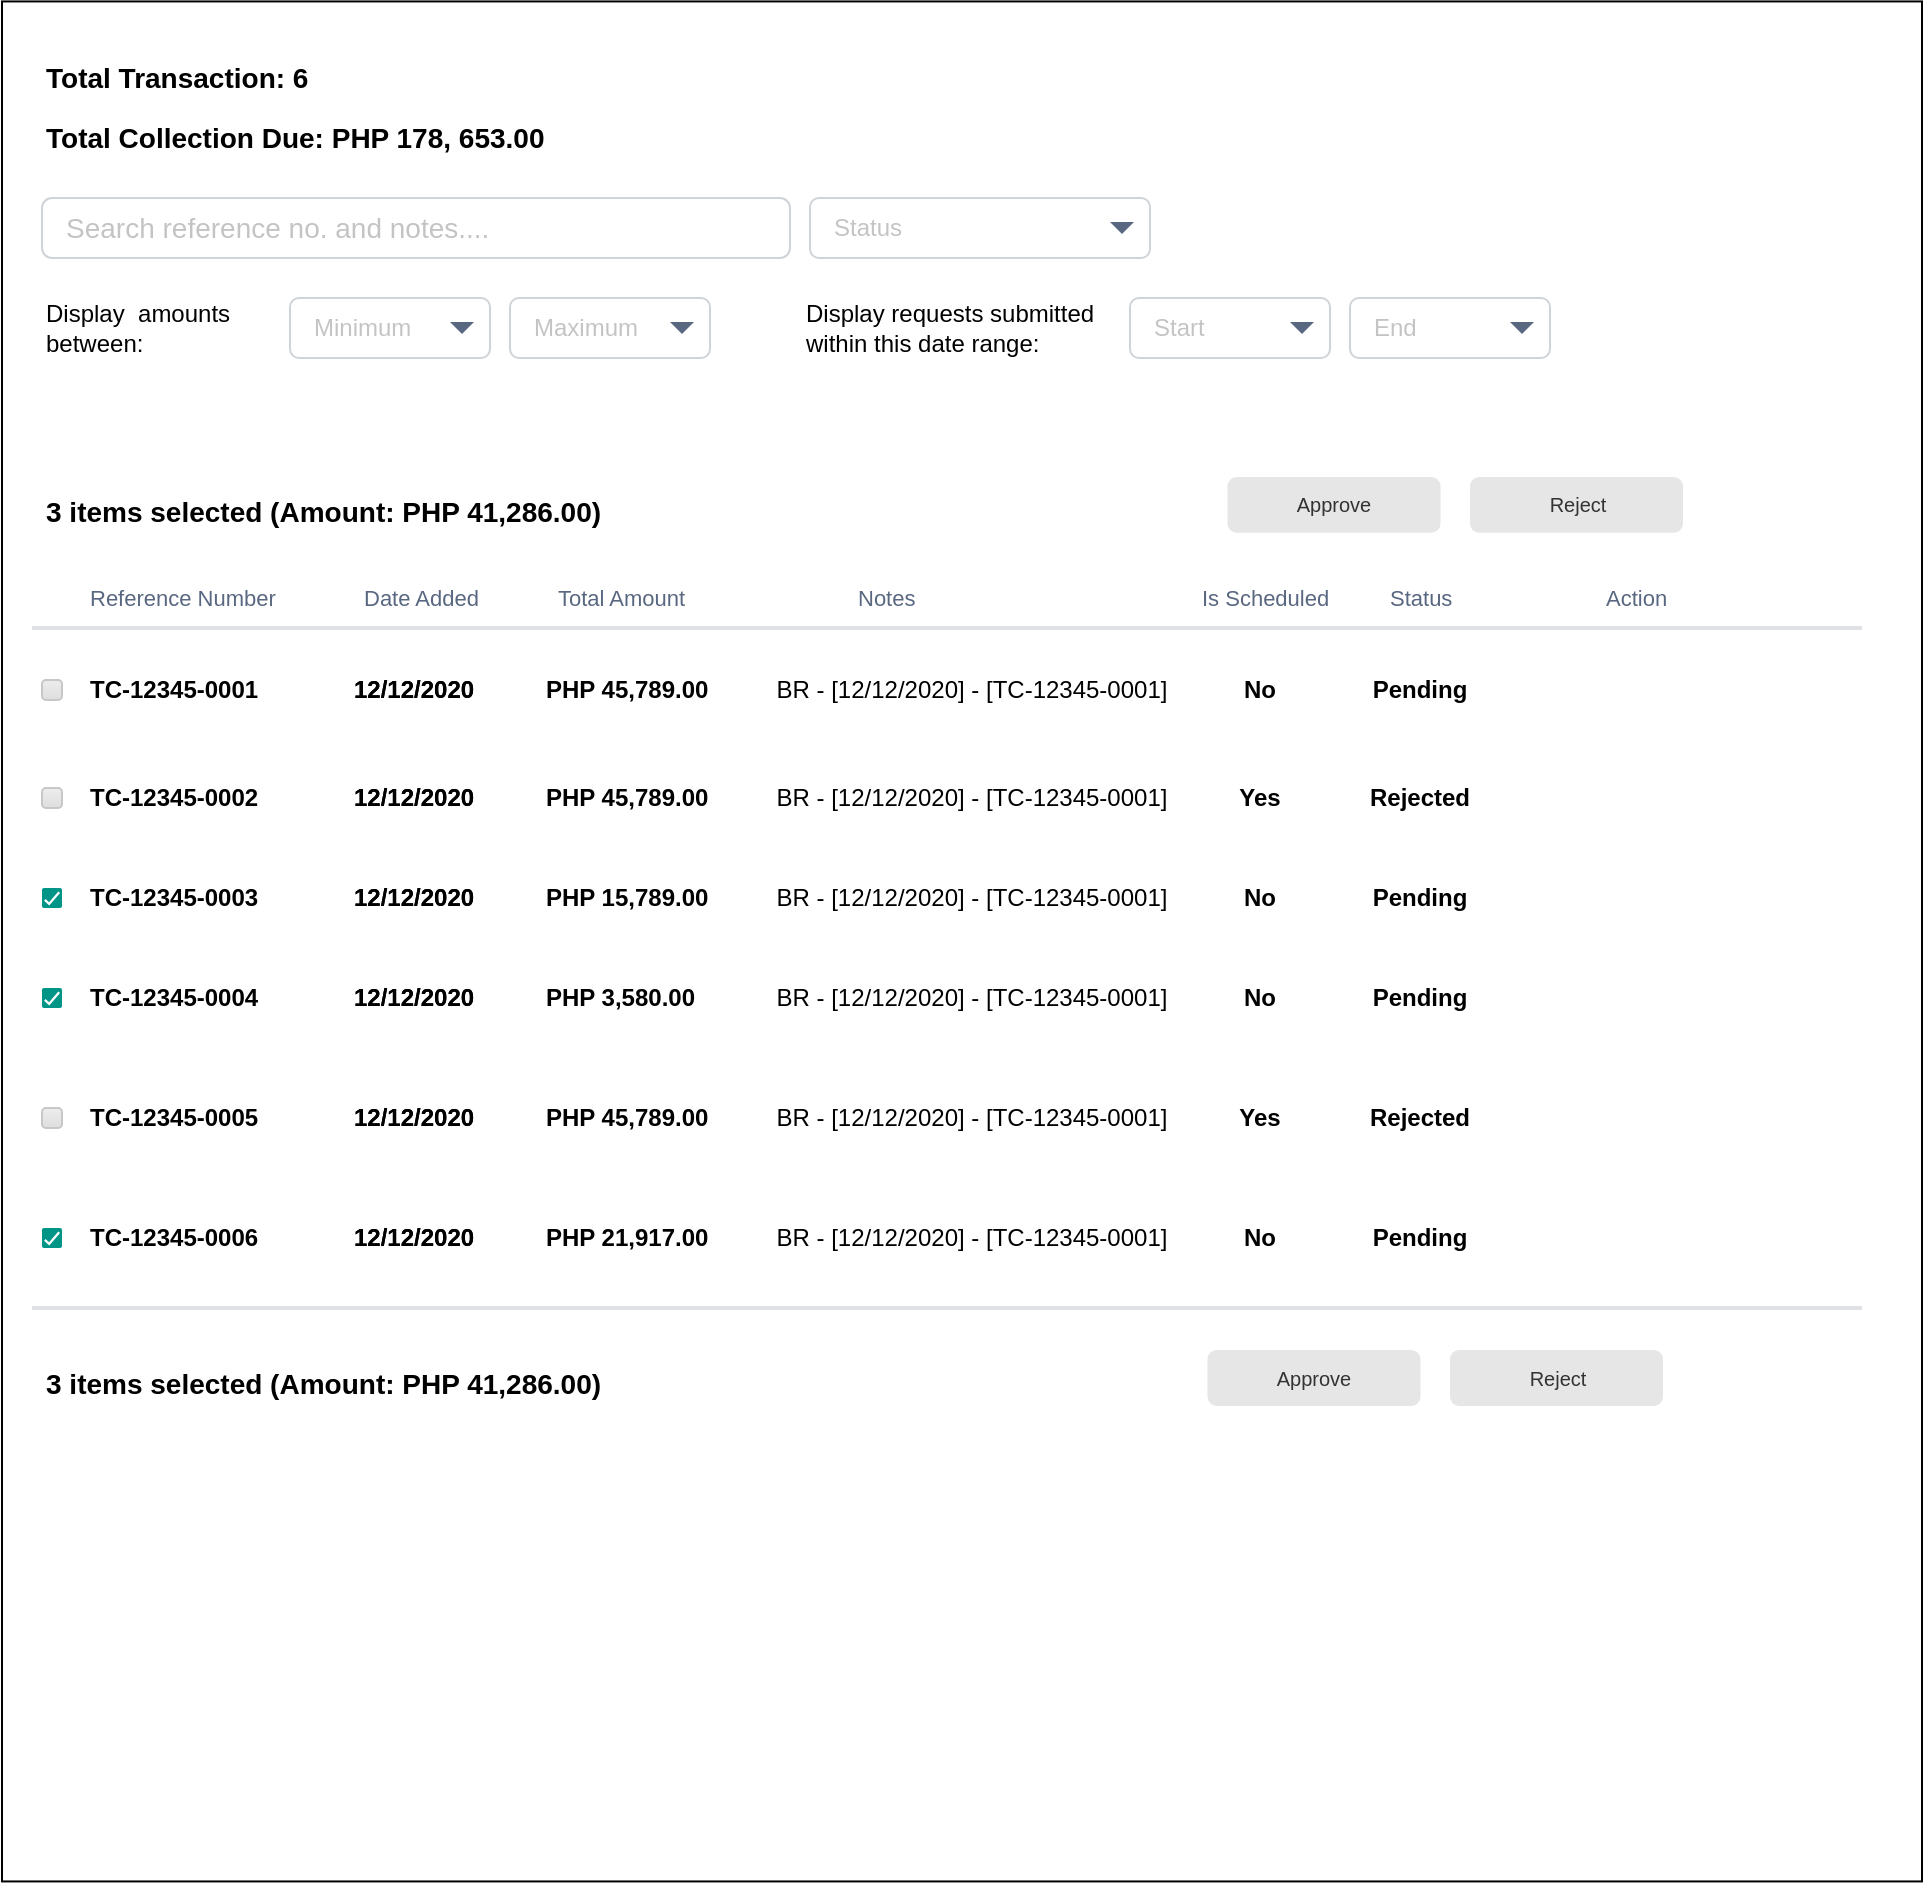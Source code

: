 <mxfile version="13.8.0" type="github" pages="2">
  <diagram id="Q-yisilWaRMRs0ZSbcxf" name="Bills Collection - Approver">
    <mxGraphModel dx="1152" dy="637" grid="1" gridSize="10" guides="1" tooltips="1" connect="1" arrows="1" fold="1" page="0" pageScale="1" pageWidth="850" pageHeight="1100" math="0" shadow="0">
      <root>
        <mxCell id="0" />
        <mxCell id="1" parent="0" />
        <mxCell id="fB9JVBKdTHwXwevY102O-4" value="" style="rounded=0;whiteSpace=wrap;html=1;" parent="1" vertex="1">
          <mxGeometry x="30" y="11.72" width="960" height="940" as="geometry" />
        </mxCell>
        <mxCell id="fB9JVBKdTHwXwevY102O-80" value="Total Transaction: 6" style="text;html=1;strokeColor=none;fillColor=none;align=left;verticalAlign=middle;whiteSpace=wrap;rounded=0;fontStyle=1;fontSize=14;" parent="1" vertex="1">
          <mxGeometry x="50" y="40" width="144" height="20" as="geometry" />
        </mxCell>
        <mxCell id="fB9JVBKdTHwXwevY102O-81" value="Total Collection Due: PHP 178, 653.00" style="text;html=1;strokeColor=none;fillColor=none;align=left;verticalAlign=middle;whiteSpace=wrap;rounded=0;fontStyle=1;fontSize=14;" parent="1" vertex="1">
          <mxGeometry x="50" y="70" width="294" height="20" as="geometry" />
        </mxCell>
        <mxCell id="fB9JVBKdTHwXwevY102O-134" value="Reference Number" style="html=1;fillColor=none;strokeColor=none;fontSize=11;align=left;fontColor=#596780;whiteSpace=wrap;rounded=0;" parent="1" vertex="1">
          <mxGeometry x="72" y="300" width="150" height="20" as="geometry" />
        </mxCell>
        <mxCell id="fB9JVBKdTHwXwevY102O-135" value="Total Amount" style="html=1;fillColor=none;strokeColor=none;fontSize=11;align=left;fontColor=#596780;whiteSpace=wrap;rounded=0;" parent="1" vertex="1">
          <mxGeometry x="306" y="300" width="100" height="20" as="geometry" />
        </mxCell>
        <mxCell id="fB9JVBKdTHwXwevY102O-136" value="" style="shape=line;strokeWidth=2;html=1;strokeColor=#DFE1E5;resizeWidth=1;rounded=0;fillColor=none;fontSize=14;align=left;" parent="1" vertex="1">
          <mxGeometry x="45" y="320" width="915" height="10" as="geometry" />
        </mxCell>
        <mxCell id="fB9JVBKdTHwXwevY102O-164" value="Date Added" style="html=1;fillColor=none;strokeColor=none;fontSize=11;align=left;fontColor=#596780;whiteSpace=wrap;rounded=0;" parent="1" vertex="1">
          <mxGeometry x="209" y="300" width="100" height="20" as="geometry" />
        </mxCell>
        <mxCell id="fB9JVBKdTHwXwevY102O-165" value="Notes" style="html=1;fillColor=none;strokeColor=none;fontSize=11;align=left;fontColor=#596780;whiteSpace=wrap;rounded=0;" parent="1" vertex="1">
          <mxGeometry x="456" y="300" width="100" height="20" as="geometry" />
        </mxCell>
        <mxCell id="fB9JVBKdTHwXwevY102O-166" value="Is Scheduled" style="html=1;fillColor=none;strokeColor=none;fontSize=11;align=left;fontColor=#596780;whiteSpace=wrap;rounded=0;" parent="1" vertex="1">
          <mxGeometry x="628" y="300" width="74" height="20" as="geometry" />
        </mxCell>
        <mxCell id="fB9JVBKdTHwXwevY102O-167" value="Status" style="html=1;fillColor=none;strokeColor=none;fontSize=11;align=left;fontColor=#596780;whiteSpace=wrap;rounded=0;" parent="1" vertex="1">
          <mxGeometry x="722" y="300" width="40" height="20" as="geometry" />
        </mxCell>
        <mxCell id="fB9JVBKdTHwXwevY102O-169" value="" style="shape=line;strokeWidth=2;html=1;strokeColor=#DFE1E5;resizeWidth=1;rounded=0;fillColor=none;fontSize=14;align=left;" parent="1" vertex="1">
          <mxGeometry x="45" y="660" width="915" height="10" as="geometry" />
        </mxCell>
        <mxCell id="fB9JVBKdTHwXwevY102O-178" value="Action" style="html=1;fillColor=none;strokeColor=none;fontSize=11;align=left;fontColor=#596780;whiteSpace=wrap;rounded=0;" parent="1" vertex="1">
          <mxGeometry x="830" y="300" width="50" height="20" as="geometry" />
        </mxCell>
        <mxCell id="fB9JVBKdTHwXwevY102O-238" value="Reject" style="rounded=1;html=1;shadow=0;dashed=0;whiteSpace=wrap;fontSize=10;fillColor=#E6E6E6;align=center;strokeColor=#E6E6E6;fontColor=#333333;" parent="1" vertex="1">
          <mxGeometry x="754.5" y="686.56" width="105.5" height="26.88" as="geometry" />
        </mxCell>
        <mxCell id="AwUBtOr6If3FMIu2zdxh-1" value="Approve" style="rounded=1;html=1;shadow=0;dashed=0;whiteSpace=wrap;fontSize=10;fillColor=#E6E6E6;align=center;strokeColor=#E6E6E6;fontColor=#333333;" vertex="1" parent="1">
          <mxGeometry x="633.25" y="686.56" width="105.5" height="26.88" as="geometry" />
        </mxCell>
        <mxCell id="AwUBtOr6If3FMIu2zdxh-2" value="Reject" style="rounded=1;html=1;shadow=0;dashed=0;whiteSpace=wrap;fontSize=10;fillColor=#E6E6E6;align=center;strokeColor=#E6E6E6;fontColor=#333333;" vertex="1" parent="1">
          <mxGeometry x="764.5" y="250" width="105.5" height="26.88" as="geometry" />
        </mxCell>
        <mxCell id="AwUBtOr6If3FMIu2zdxh-3" value="Approve" style="rounded=1;html=1;shadow=0;dashed=0;whiteSpace=wrap;fontSize=10;fillColor=#E6E6E6;align=center;strokeColor=#E6E6E6;fontColor=#333333;" vertex="1" parent="1">
          <mxGeometry x="643.25" y="250" width="105.5" height="26.88" as="geometry" />
        </mxCell>
        <mxCell id="AwUBtOr6If3FMIu2zdxh-5" value="3 items selected (Amount: PHP 41,286.00)" style="text;html=1;strokeColor=none;fillColor=none;align=left;verticalAlign=middle;whiteSpace=wrap;rounded=0;fontStyle=1;fontSize=14;" vertex="1" parent="1">
          <mxGeometry x="50" y="256.88" width="310" height="20" as="geometry" />
        </mxCell>
        <mxCell id="AwUBtOr6If3FMIu2zdxh-7" value="" style="dashed=0;labelPosition=right;align=left;shape=mxgraph.gmdl.checkbox;strokeColor=none;fillColor=#009587;strokeWidth=2;" vertex="1" parent="1">
          <mxGeometry x="50" y="455" width="10" height="10" as="geometry" />
        </mxCell>
        <mxCell id="AwUBtOr6If3FMIu2zdxh-8" value="" style="dashed=0;labelPosition=right;align=left;shape=mxgraph.gmdl.checkbox;strokeColor=none;fillColor=#009587;strokeWidth=2;" vertex="1" parent="1">
          <mxGeometry x="50" y="505" width="10" height="10" as="geometry" />
        </mxCell>
        <mxCell id="AwUBtOr6If3FMIu2zdxh-9" value="" style="dashed=0;labelPosition=right;align=left;shape=mxgraph.gmdl.checkbox;strokeColor=none;fillColor=#009587;strokeWidth=2;" vertex="1" parent="1">
          <mxGeometry x="50" y="625" width="10" height="10" as="geometry" />
        </mxCell>
        <mxCell id="AwUBtOr6If3FMIu2zdxh-11" value="3 items selected (Amount: PHP 41,286.00)" style="text;html=1;strokeColor=none;fillColor=none;align=left;verticalAlign=middle;whiteSpace=wrap;rounded=0;fontStyle=1;fontSize=14;" vertex="1" parent="1">
          <mxGeometry x="50" y="693.44" width="310" height="20" as="geometry" />
        </mxCell>
        <mxCell id="fB9JVBKdTHwXwevY102O-10" value="Status" style="rounded=1;html=1;align=left;fontSize=12;spacingLeft=10;strokeColor=#CED4DA;fillColor=none;fontColor=#C4C4C4;" parent="1" vertex="1">
          <mxGeometry x="434" y="110" width="170" height="30" as="geometry" />
        </mxCell>
        <mxCell id="fB9JVBKdTHwXwevY102O-11" value="" style="shape=triangle;direction=south;fillColor=#596780;strokeColor=none;html=1" parent="fB9JVBKdTHwXwevY102O-10" vertex="1">
          <mxGeometry x="1" y="0.5" width="12" height="6" relative="1" as="geometry">
            <mxPoint x="-20" y="-3" as="offset" />
          </mxGeometry>
        </mxCell>
        <mxCell id="fB9JVBKdTHwXwevY102O-13" value="Search reference no. and notes...." style="html=1;shadow=0;dashed=0;shape=mxgraph.bootstrap.rrect;rSize=5;strokeColor=#CED4DA;strokeWidth=1;whiteSpace=wrap;align=left;verticalAlign=middle;spacingLeft=10;fontSize=14;fillColor=none;fontColor=#C4C4C4;" parent="1" vertex="1">
          <mxGeometry x="50" y="110" width="374" height="30" as="geometry" />
        </mxCell>
        <mxCell id="fB9JVBKdTHwXwevY102O-16" value="Minimum" style="rounded=1;html=1;align=left;fontSize=12;spacingLeft=10;strokeColor=#CED4DA;fillColor=none;fontColor=#C4C4C4;" parent="1" vertex="1">
          <mxGeometry x="174" y="160" width="100" height="30" as="geometry" />
        </mxCell>
        <mxCell id="fB9JVBKdTHwXwevY102O-17" value="" style="shape=triangle;direction=south;fillColor=#596780;strokeColor=none;html=1" parent="fB9JVBKdTHwXwevY102O-16" vertex="1">
          <mxGeometry x="1" y="0.5" width="12" height="6" relative="1" as="geometry">
            <mxPoint x="-20" y="-3" as="offset" />
          </mxGeometry>
        </mxCell>
        <mxCell id="fB9JVBKdTHwXwevY102O-19" value="Maximum" style="rounded=1;html=1;align=left;fontSize=12;spacingLeft=10;strokeColor=#CED4DA;fillColor=none;fontColor=#C4C4C4;" parent="1" vertex="1">
          <mxGeometry x="284" y="160" width="100" height="30" as="geometry" />
        </mxCell>
        <mxCell id="fB9JVBKdTHwXwevY102O-20" value="" style="shape=triangle;direction=south;fillColor=#596780;strokeColor=none;html=1" parent="fB9JVBKdTHwXwevY102O-19" vertex="1">
          <mxGeometry x="1" y="0.5" width="12" height="6" relative="1" as="geometry">
            <mxPoint x="-20" y="-3" as="offset" />
          </mxGeometry>
        </mxCell>
        <mxCell id="fB9JVBKdTHwXwevY102O-21" value="Display&amp;nbsp; amounts between:" style="text;html=1;strokeColor=none;fillColor=none;align=left;verticalAlign=middle;whiteSpace=wrap;rounded=0;" parent="1" vertex="1">
          <mxGeometry x="50" y="165" width="124" height="20" as="geometry" />
        </mxCell>
        <mxCell id="fB9JVBKdTHwXwevY102O-22" value="Start" style="rounded=1;html=1;align=left;fontSize=12;spacingLeft=10;strokeColor=#CED4DA;fillColor=none;fontColor=#C4C4C4;" parent="1" vertex="1">
          <mxGeometry x="594" y="160" width="100" height="30" as="geometry" />
        </mxCell>
        <mxCell id="fB9JVBKdTHwXwevY102O-23" value="" style="shape=triangle;direction=south;fillColor=#596780;strokeColor=none;html=1" parent="fB9JVBKdTHwXwevY102O-22" vertex="1">
          <mxGeometry x="1" y="0.5" width="12" height="6" relative="1" as="geometry">
            <mxPoint x="-20" y="-3" as="offset" />
          </mxGeometry>
        </mxCell>
        <mxCell id="fB9JVBKdTHwXwevY102O-24" value="End" style="rounded=1;html=1;align=left;fontSize=12;spacingLeft=10;strokeColor=#CED4DA;fillColor=none;fontColor=#C4C4C4;" parent="1" vertex="1">
          <mxGeometry x="704" y="160" width="100" height="30" as="geometry" />
        </mxCell>
        <mxCell id="fB9JVBKdTHwXwevY102O-25" value="" style="shape=triangle;direction=south;fillColor=#596780;strokeColor=none;html=1" parent="fB9JVBKdTHwXwevY102O-24" vertex="1">
          <mxGeometry x="1" y="0.5" width="12" height="6" relative="1" as="geometry">
            <mxPoint x="-20" y="-3" as="offset" />
          </mxGeometry>
        </mxCell>
        <mxCell id="fB9JVBKdTHwXwevY102O-26" value="Display requests submitted within this date range:" style="text;html=1;strokeColor=none;fillColor=none;align=left;verticalAlign=middle;whiteSpace=wrap;rounded=0;" parent="1" vertex="1">
          <mxGeometry x="430" y="165" width="164" height="20" as="geometry" />
        </mxCell>
        <mxCell id="fB9JVBKdTHwXwevY102O-138" value="TC-12345-0001" style="html=1;fillColor=none;strokeColor=none;fontSize=12;align=left;fontColor=#000000;whiteSpace=wrap;fontStyle=1;rounded=0;" parent="1" vertex="1">
          <mxGeometry x="72" y="346" width="110" height="20" as="geometry" />
        </mxCell>
        <mxCell id="fB9JVBKdTHwXwevY102O-176" value="12/12/2020" style="html=1;fillColor=none;strokeColor=none;fontSize=12;align=left;fontColor=#000000;whiteSpace=wrap;fontStyle=1;rounded=0;" parent="1" vertex="1">
          <mxGeometry x="204" y="346" width="110" height="20" as="geometry" />
        </mxCell>
        <mxCell id="fB9JVBKdTHwXwevY102O-177" value="PHP 45,789.00" style="html=1;fillColor=none;strokeColor=none;fontSize=12;align=left;fontColor=#000000;whiteSpace=wrap;fontStyle=1;rounded=0;" parent="1" vertex="1">
          <mxGeometry x="300" y="346" width="91" height="20" as="geometry" />
        </mxCell>
        <mxCell id="fB9JVBKdTHwXwevY102O-180" value="" style="html=1;shadow=0;dashed=0;shape=mxgraph.bootstrap.checkbox2;labelPosition=right;verticalLabelPosition=middle;align=left;verticalAlign=middle;gradientColor=#DEDEDE;fillColor=#EDEDED;checked=0;spacing=5;checkedFill=#0085FC;checkedStroke=#ffffff;rounded=0;strokeColor=#C7C7C7;strokeWidth=1;fontSize=14;" parent="1" vertex="1">
          <mxGeometry x="50" y="351" width="10" height="10" as="geometry" />
        </mxCell>
        <mxCell id="fB9JVBKdTHwXwevY102O-181" value="BR - [12/12/2020] - [TC-12345-0001]" style="html=1;fillColor=none;strokeColor=none;fontSize=12;align=center;fontColor=#000000;whiteSpace=wrap;fontStyle=0;rounded=0;" parent="1" vertex="1">
          <mxGeometry x="410" y="346" width="210" height="20" as="geometry" />
        </mxCell>
        <mxCell id="fB9JVBKdTHwXwevY102O-182" value="12/12/2020" style="html=1;fillColor=none;strokeColor=none;fontSize=12;align=left;fontColor=#000000;whiteSpace=wrap;fontStyle=1;rounded=0;" parent="1" vertex="1">
          <mxGeometry x="204" y="346" width="66" height="20" as="geometry" />
        </mxCell>
        <mxCell id="fB9JVBKdTHwXwevY102O-183" value="No" style="html=1;fillColor=none;strokeColor=none;fontSize=12;align=center;fontColor=#000000;whiteSpace=wrap;fontStyle=1;rounded=0;" parent="1" vertex="1">
          <mxGeometry x="642" y="346" width="34" height="20" as="geometry" />
        </mxCell>
        <mxCell id="fB9JVBKdTHwXwevY102O-184" value="Pending" style="html=1;fillColor=none;strokeColor=none;fontSize=12;align=center;fontColor=#000000;whiteSpace=wrap;fontStyle=1;rounded=0;" parent="1" vertex="1">
          <mxGeometry x="712" y="346" width="54" height="20" as="geometry" />
        </mxCell>
        <mxCell id="fB9JVBKdTHwXwevY102O-188" value="TC-12345-0002" style="html=1;fillColor=none;strokeColor=none;fontSize=12;align=left;fontColor=#000000;whiteSpace=wrap;fontStyle=1;rounded=0;" parent="1" vertex="1">
          <mxGeometry x="72" y="400" width="110" height="20" as="geometry" />
        </mxCell>
        <mxCell id="fB9JVBKdTHwXwevY102O-189" value="12/12/2020" style="html=1;fillColor=none;strokeColor=none;fontSize=12;align=left;fontColor=#000000;whiteSpace=wrap;fontStyle=1;rounded=0;" parent="1" vertex="1">
          <mxGeometry x="204" y="400" width="110" height="20" as="geometry" />
        </mxCell>
        <mxCell id="fB9JVBKdTHwXwevY102O-190" value="PHP 45,789.00" style="html=1;fillColor=none;strokeColor=none;fontSize=12;align=left;fontColor=#000000;whiteSpace=wrap;fontStyle=1;rounded=0;" parent="1" vertex="1">
          <mxGeometry x="300" y="400" width="91" height="20" as="geometry" />
        </mxCell>
        <mxCell id="fB9JVBKdTHwXwevY102O-191" value="" style="html=1;shadow=0;dashed=0;shape=mxgraph.bootstrap.checkbox2;labelPosition=right;verticalLabelPosition=middle;align=left;verticalAlign=middle;gradientColor=#DEDEDE;fillColor=#EDEDED;checked=0;spacing=5;checkedFill=#0085FC;checkedStroke=#ffffff;rounded=0;strokeColor=#C7C7C7;strokeWidth=1;fontSize=14;" parent="1" vertex="1">
          <mxGeometry x="50" y="405" width="10" height="10" as="geometry" />
        </mxCell>
        <mxCell id="fB9JVBKdTHwXwevY102O-193" value="12/12/2020" style="html=1;fillColor=none;strokeColor=none;fontSize=12;align=left;fontColor=#000000;whiteSpace=wrap;fontStyle=1;rounded=0;" parent="1" vertex="1">
          <mxGeometry x="204" y="400" width="66" height="20" as="geometry" />
        </mxCell>
        <mxCell id="fB9JVBKdTHwXwevY102O-194" value="Yes" style="html=1;fillColor=none;strokeColor=none;fontSize=12;align=center;fontColor=#000000;whiteSpace=wrap;fontStyle=1;rounded=0;" parent="1" vertex="1">
          <mxGeometry x="642" y="400" width="34" height="20" as="geometry" />
        </mxCell>
        <mxCell id="fB9JVBKdTHwXwevY102O-195" value="Rejected" style="html=1;fillColor=none;strokeColor=none;fontSize=12;align=center;fontColor=#000000;whiteSpace=wrap;fontStyle=1;rounded=0;" parent="1" vertex="1">
          <mxGeometry x="712" y="400" width="54" height="20" as="geometry" />
        </mxCell>
        <mxCell id="fB9JVBKdTHwXwevY102O-199" value="TC-12345-0003" style="html=1;fillColor=none;strokeColor=none;fontSize=12;align=left;fontColor=#000000;whiteSpace=wrap;fontStyle=1;rounded=0;" parent="1" vertex="1">
          <mxGeometry x="72" y="450" width="110" height="20" as="geometry" />
        </mxCell>
        <mxCell id="fB9JVBKdTHwXwevY102O-200" value="12/12/2020" style="html=1;fillColor=none;strokeColor=none;fontSize=12;align=left;fontColor=#000000;whiteSpace=wrap;fontStyle=1;rounded=0;" parent="1" vertex="1">
          <mxGeometry x="204" y="450" width="110" height="20" as="geometry" />
        </mxCell>
        <mxCell id="fB9JVBKdTHwXwevY102O-201" value="PHP 15,789.00" style="html=1;fillColor=none;strokeColor=none;fontSize=12;align=left;fontColor=#000000;whiteSpace=wrap;fontStyle=1;rounded=0;" parent="1" vertex="1">
          <mxGeometry x="300" y="450" width="91" height="20" as="geometry" />
        </mxCell>
        <mxCell id="fB9JVBKdTHwXwevY102O-204" value="12/12/2020" style="html=1;fillColor=none;strokeColor=none;fontSize=12;align=left;fontColor=#000000;whiteSpace=wrap;fontStyle=1;rounded=0;" parent="1" vertex="1">
          <mxGeometry x="204" y="450" width="66" height="20" as="geometry" />
        </mxCell>
        <mxCell id="fB9JVBKdTHwXwevY102O-205" value="No" style="html=1;fillColor=none;strokeColor=none;fontSize=12;align=center;fontColor=#000000;whiteSpace=wrap;fontStyle=1;rounded=0;" parent="1" vertex="1">
          <mxGeometry x="642" y="450" width="34" height="20" as="geometry" />
        </mxCell>
        <mxCell id="fB9JVBKdTHwXwevY102O-206" value="Pending" style="html=1;fillColor=none;strokeColor=none;fontSize=12;align=center;fontColor=#000000;whiteSpace=wrap;fontStyle=1;rounded=0;" parent="1" vertex="1">
          <mxGeometry x="712" y="450" width="54" height="20" as="geometry" />
        </mxCell>
        <mxCell id="fB9JVBKdTHwXwevY102O-209" value="TC-12345-0004" style="html=1;fillColor=none;strokeColor=none;fontSize=12;align=left;fontColor=#000000;whiteSpace=wrap;fontStyle=1;rounded=0;" parent="1" vertex="1">
          <mxGeometry x="72" y="500" width="110" height="20" as="geometry" />
        </mxCell>
        <mxCell id="fB9JVBKdTHwXwevY102O-210" value="12/12/2020" style="html=1;fillColor=none;strokeColor=none;fontSize=12;align=left;fontColor=#000000;whiteSpace=wrap;fontStyle=1;rounded=0;" parent="1" vertex="1">
          <mxGeometry x="204" y="500" width="110" height="20" as="geometry" />
        </mxCell>
        <mxCell id="fB9JVBKdTHwXwevY102O-211" value="PHP 3,580.00" style="html=1;fillColor=none;strokeColor=none;fontSize=12;align=left;fontColor=#000000;whiteSpace=wrap;fontStyle=1;rounded=0;" parent="1" vertex="1">
          <mxGeometry x="300" y="500" width="91" height="20" as="geometry" />
        </mxCell>
        <mxCell id="fB9JVBKdTHwXwevY102O-214" value="12/12/2020" style="html=1;fillColor=none;strokeColor=none;fontSize=12;align=left;fontColor=#000000;whiteSpace=wrap;fontStyle=1;rounded=0;" parent="1" vertex="1">
          <mxGeometry x="204" y="500" width="66" height="20" as="geometry" />
        </mxCell>
        <mxCell id="fB9JVBKdTHwXwevY102O-215" value="No" style="html=1;fillColor=none;strokeColor=none;fontSize=12;align=center;fontColor=#000000;whiteSpace=wrap;fontStyle=1;rounded=0;" parent="1" vertex="1">
          <mxGeometry x="642" y="500" width="34" height="20" as="geometry" />
        </mxCell>
        <mxCell id="fB9JVBKdTHwXwevY102O-216" value="Pending" style="html=1;fillColor=none;strokeColor=none;fontSize=12;align=center;fontColor=#000000;whiteSpace=wrap;fontStyle=1;rounded=0;" parent="1" vertex="1">
          <mxGeometry x="712" y="500" width="54" height="20" as="geometry" />
        </mxCell>
        <mxCell id="fB9JVBKdTHwXwevY102O-219" value="TC-12345-0005" style="html=1;fillColor=none;strokeColor=none;fontSize=12;align=left;fontColor=#000000;whiteSpace=wrap;fontStyle=1;rounded=0;" parent="1" vertex="1">
          <mxGeometry x="72" y="560" width="110" height="20" as="geometry" />
        </mxCell>
        <mxCell id="fB9JVBKdTHwXwevY102O-220" value="12/12/2020" style="html=1;fillColor=none;strokeColor=none;fontSize=12;align=left;fontColor=#000000;whiteSpace=wrap;fontStyle=1;rounded=0;" parent="1" vertex="1">
          <mxGeometry x="204" y="560" width="110" height="20" as="geometry" />
        </mxCell>
        <mxCell id="fB9JVBKdTHwXwevY102O-221" value="PHP 45,789.00" style="html=1;fillColor=none;strokeColor=none;fontSize=12;align=left;fontColor=#000000;whiteSpace=wrap;fontStyle=1;rounded=0;" parent="1" vertex="1">
          <mxGeometry x="300" y="560" width="91" height="20" as="geometry" />
        </mxCell>
        <mxCell id="fB9JVBKdTHwXwevY102O-222" value="" style="html=1;shadow=0;dashed=0;shape=mxgraph.bootstrap.checkbox2;labelPosition=right;verticalLabelPosition=middle;align=left;verticalAlign=middle;gradientColor=#DEDEDE;fillColor=#EDEDED;checked=0;spacing=5;checkedFill=#0085FC;checkedStroke=#ffffff;rounded=0;strokeColor=#C7C7C7;strokeWidth=1;fontSize=14;" parent="1" vertex="1">
          <mxGeometry x="50" y="565" width="10" height="10" as="geometry" />
        </mxCell>
        <mxCell id="fB9JVBKdTHwXwevY102O-224" value="12/12/2020" style="html=1;fillColor=none;strokeColor=none;fontSize=12;align=left;fontColor=#000000;whiteSpace=wrap;fontStyle=1;rounded=0;" parent="1" vertex="1">
          <mxGeometry x="204" y="560" width="66" height="20" as="geometry" />
        </mxCell>
        <mxCell id="fB9JVBKdTHwXwevY102O-225" value="Yes" style="html=1;fillColor=none;strokeColor=none;fontSize=12;align=center;fontColor=#000000;whiteSpace=wrap;fontStyle=1;rounded=0;" parent="1" vertex="1">
          <mxGeometry x="642" y="560" width="34" height="20" as="geometry" />
        </mxCell>
        <mxCell id="fB9JVBKdTHwXwevY102O-226" value="Rejected" style="html=1;fillColor=none;strokeColor=none;fontSize=12;align=center;fontColor=#000000;whiteSpace=wrap;fontStyle=1;rounded=0;" parent="1" vertex="1">
          <mxGeometry x="712" y="560" width="54" height="20" as="geometry" />
        </mxCell>
        <mxCell id="fB9JVBKdTHwXwevY102O-229" value="TC-12345-0006" style="html=1;fillColor=none;strokeColor=none;fontSize=12;align=left;fontColor=#000000;whiteSpace=wrap;fontStyle=1;rounded=0;" parent="1" vertex="1">
          <mxGeometry x="72" y="620" width="110" height="20" as="geometry" />
        </mxCell>
        <mxCell id="fB9JVBKdTHwXwevY102O-230" value="12/12/2020" style="html=1;fillColor=none;strokeColor=none;fontSize=12;align=left;fontColor=#000000;whiteSpace=wrap;fontStyle=1;rounded=0;" parent="1" vertex="1">
          <mxGeometry x="204" y="620" width="110" height="20" as="geometry" />
        </mxCell>
        <mxCell id="fB9JVBKdTHwXwevY102O-231" value="PHP 21,917.00" style="html=1;fillColor=none;strokeColor=none;fontSize=12;align=left;fontColor=#000000;whiteSpace=wrap;fontStyle=1;rounded=0;" parent="1" vertex="1">
          <mxGeometry x="300" y="620" width="91" height="20" as="geometry" />
        </mxCell>
        <mxCell id="fB9JVBKdTHwXwevY102O-234" value="12/12/2020" style="html=1;fillColor=none;strokeColor=none;fontSize=12;align=left;fontColor=#000000;whiteSpace=wrap;fontStyle=1;rounded=0;" parent="1" vertex="1">
          <mxGeometry x="204" y="620" width="66" height="20" as="geometry" />
        </mxCell>
        <mxCell id="fB9JVBKdTHwXwevY102O-235" value="No" style="html=1;fillColor=none;strokeColor=none;fontSize=12;align=center;fontColor=#000000;whiteSpace=wrap;fontStyle=1;rounded=0;" parent="1" vertex="1">
          <mxGeometry x="642" y="620" width="34" height="20" as="geometry" />
        </mxCell>
        <mxCell id="fB9JVBKdTHwXwevY102O-236" value="Pending" style="html=1;fillColor=none;strokeColor=none;fontSize=12;align=center;fontColor=#000000;whiteSpace=wrap;fontStyle=1;rounded=0;" parent="1" vertex="1">
          <mxGeometry x="712" y="620" width="54" height="20" as="geometry" />
        </mxCell>
        <mxCell id="GiFUiDwEfZg7q5TuVLTI-3" value="BR - [12/12/2020] - [TC-12345-0001]" style="html=1;fillColor=none;strokeColor=none;fontSize=12;align=center;fontColor=#000000;whiteSpace=wrap;fontStyle=0;rounded=0;" vertex="1" parent="1">
          <mxGeometry x="410" y="400" width="210" height="20" as="geometry" />
        </mxCell>
        <mxCell id="GiFUiDwEfZg7q5TuVLTI-4" value="BR - [12/12/2020] - [TC-12345-0001]" style="html=1;fillColor=none;strokeColor=none;fontSize=12;align=center;fontColor=#000000;whiteSpace=wrap;fontStyle=0;rounded=0;" vertex="1" parent="1">
          <mxGeometry x="410" y="450" width="210" height="20" as="geometry" />
        </mxCell>
        <mxCell id="GiFUiDwEfZg7q5TuVLTI-5" value="BR - [12/12/2020] - [TC-12345-0001]" style="html=1;fillColor=none;strokeColor=none;fontSize=12;align=center;fontColor=#000000;whiteSpace=wrap;fontStyle=0;rounded=0;" vertex="1" parent="1">
          <mxGeometry x="410" y="500" width="210" height="20" as="geometry" />
        </mxCell>
        <mxCell id="GiFUiDwEfZg7q5TuVLTI-6" value="BR - [12/12/2020] - [TC-12345-0001]" style="html=1;fillColor=none;strokeColor=none;fontSize=12;align=center;fontColor=#000000;whiteSpace=wrap;fontStyle=0;rounded=0;" vertex="1" parent="1">
          <mxGeometry x="410" y="560" width="210" height="20" as="geometry" />
        </mxCell>
        <mxCell id="GiFUiDwEfZg7q5TuVLTI-7" value="BR - [12/12/2020] - [TC-12345-0001]" style="html=1;fillColor=none;strokeColor=none;fontSize=12;align=center;fontColor=#000000;whiteSpace=wrap;fontStyle=0;rounded=0;" vertex="1" parent="1">
          <mxGeometry x="410" y="620" width="210" height="20" as="geometry" />
        </mxCell>
        <mxCell id="GiFUiDwEfZg7q5TuVLTI-9" value="" style="shape=image;html=1;verticalAlign=top;verticalLabelPosition=bottom;labelBackgroundColor=#ffffff;imageAspect=0;aspect=fixed;image=https://cdn3.iconfinder.com/data/icons/basic-web-elements/48/download-128.png;rounded=0;strokeColor=#000000;strokeWidth=1;fillColor=#688F52;fontSize=14;fontColor=#C4C4C4;align=center;" vertex="1" parent="1">
          <mxGeometry x="840.5" y="337" width="29" height="29" as="geometry" />
        </mxCell>
        <mxCell id="GiFUiDwEfZg7q5TuVLTI-11" value="" style="shape=image;html=1;verticalAlign=top;verticalLabelPosition=bottom;labelBackgroundColor=#ffffff;imageAspect=0;aspect=fixed;image=https://cdn3.iconfinder.com/data/icons/basic-web-elements/48/download-128.png;rounded=0;strokeColor=#000000;strokeWidth=1;fillColor=#688F52;fontSize=14;fontColor=#C4C4C4;align=center;" vertex="1" parent="1">
          <mxGeometry x="840.5" y="391" width="29" height="29" as="geometry" />
        </mxCell>
        <mxCell id="GiFUiDwEfZg7q5TuVLTI-12" value="" style="shape=image;html=1;verticalAlign=top;verticalLabelPosition=bottom;labelBackgroundColor=#ffffff;imageAspect=0;aspect=fixed;image=https://cdn3.iconfinder.com/data/icons/basic-web-elements/48/download-128.png;rounded=0;strokeColor=#000000;strokeWidth=1;fillColor=#688F52;fontSize=14;fontColor=#C4C4C4;align=center;" vertex="1" parent="1">
          <mxGeometry x="840.5" y="441" width="29" height="29" as="geometry" />
        </mxCell>
        <mxCell id="GiFUiDwEfZg7q5TuVLTI-13" value="" style="shape=image;html=1;verticalAlign=top;verticalLabelPosition=bottom;labelBackgroundColor=#ffffff;imageAspect=0;aspect=fixed;image=https://cdn3.iconfinder.com/data/icons/basic-web-elements/48/download-128.png;rounded=0;strokeColor=#000000;strokeWidth=1;fillColor=#688F52;fontSize=14;fontColor=#C4C4C4;align=center;" vertex="1" parent="1">
          <mxGeometry x="841" y="491" width="29" height="29" as="geometry" />
        </mxCell>
        <mxCell id="GiFUiDwEfZg7q5TuVLTI-14" value="" style="shape=image;html=1;verticalAlign=top;verticalLabelPosition=bottom;labelBackgroundColor=#ffffff;imageAspect=0;aspect=fixed;image=https://cdn3.iconfinder.com/data/icons/basic-web-elements/48/download-128.png;rounded=0;strokeColor=#000000;strokeWidth=1;fillColor=#688F52;fontSize=14;fontColor=#C4C4C4;align=center;" vertex="1" parent="1">
          <mxGeometry x="840.5" y="551" width="29" height="29" as="geometry" />
        </mxCell>
        <mxCell id="GiFUiDwEfZg7q5TuVLTI-15" value="" style="shape=image;html=1;verticalAlign=top;verticalLabelPosition=bottom;labelBackgroundColor=#ffffff;imageAspect=0;aspect=fixed;image=https://cdn3.iconfinder.com/data/icons/basic-web-elements/48/download-128.png;rounded=0;strokeColor=#000000;strokeWidth=1;fillColor=#688F52;fontSize=14;fontColor=#C4C4C4;align=center;" vertex="1" parent="1">
          <mxGeometry x="840.5" y="611" width="29" height="29" as="geometry" />
        </mxCell>
      </root>
    </mxGraphModel>
  </diagram>
  <diagram id="fKQovA9FEBCto5yDDUpR" name="Contact Management">
    <mxGraphModel dx="1782" dy="1164" grid="1" gridSize="10" guides="1" tooltips="1" connect="1" arrows="1" fold="1" page="0" pageScale="1" pageWidth="850" pageHeight="1100" math="0" shadow="0">
      <root>
        <mxCell id="eOtVbwVf-g6T9IExGPTB-0" />
        <mxCell id="eOtVbwVf-g6T9IExGPTB-1" parent="eOtVbwVf-g6T9IExGPTB-0" />
        <mxCell id="7scjvrl678XsziXBGYkP-115" value="" style="rounded=0;whiteSpace=wrap;html=1;strokeColor=#000000;strokeWidth=1;fillColor=#ffffff;fontSize=14;fontColor=#4FBEFF;align=center;" vertex="1" parent="eOtVbwVf-g6T9IExGPTB-1">
          <mxGeometry x="90" y="-20" width="923.5" height="640" as="geometry" />
        </mxCell>
        <mxCell id="7scjvrl678XsziXBGYkP-77" value="User ID" style="html=1;fillColor=none;strokeColor=none;fontSize=11;align=left;fontColor=#596780;whiteSpace=wrap;rounded=0;" vertex="1" parent="eOtVbwVf-g6T9IExGPTB-1">
          <mxGeometry x="155" y="290" width="70" height="20" as="geometry" />
        </mxCell>
        <mxCell id="7scjvrl678XsziXBGYkP-78" value="Mobile" style="html=1;fillColor=none;strokeColor=none;fontSize=11;align=left;fontColor=#596780;whiteSpace=wrap;rounded=0;" vertex="1" parent="eOtVbwVf-g6T9IExGPTB-1">
          <mxGeometry x="440" y="290" width="100" height="20" as="geometry" />
        </mxCell>
        <mxCell id="7scjvrl678XsziXBGYkP-79" value="Verified" style="html=1;fillColor=none;strokeColor=none;fontSize=11;align=left;fontColor=#596780;whiteSpace=wrap;rounded=0;" vertex="1" parent="eOtVbwVf-g6T9IExGPTB-1">
          <mxGeometry x="538.75" y="290" width="30" height="20" as="geometry" />
        </mxCell>
        <mxCell id="7scjvrl678XsziXBGYkP-80" value="" style="shape=line;strokeWidth=2;html=1;strokeColor=#DFE1E5;resizeWidth=1;rounded=0;fillColor=#ffffff;fontSize=14;fontColor=#4FBEFF;align=center;" vertex="1" parent="eOtVbwVf-g6T9IExGPTB-1">
          <mxGeometry x="110" y="310" width="880" height="10" as="geometry" />
        </mxCell>
        <mxCell id="7scjvrl678XsziXBGYkP-106" value="staging" style="rounded=1;arcSize=5;fillColor=#F2F3F5;strokeColor=none;fontColor=#A5ADBA;align=center;verticalAlign=middle;whiteSpace=wrap;fontSize=12;fontStyle=1;html=1" vertex="1" parent="eOtVbwVf-g6T9IExGPTB-1">
          <mxGeometry x="-6" y="417" width="50" height="20" as="geometry" />
        </mxCell>
        <mxCell id="7scjvrl678XsziXBGYkP-113" value="This PR has been merged" style="rounded=1;arcSize=5;fillColor=#172B4D;strokeColor=none;fontColor=#ffffff;align=center;verticalAlign=middle;whiteSpace=wrap;fontSize=12;fontStyle=0;html=1" vertex="1" parent="eOtVbwVf-g6T9IExGPTB-1">
          <mxGeometry x="-116" y="450" width="160" height="20" as="geometry" />
        </mxCell>
        <mxCell id="7scjvrl678XsziXBGYkP-114" value="" style="shape=line;strokeWidth=2;html=1;strokeColor=#DFE1E5;resizeWidth=1;rounded=0;fillColor=#ffffff;fontSize=14;fontColor=#4FBEFF;align=center;" vertex="1" parent="eOtVbwVf-g6T9IExGPTB-1">
          <mxGeometry x="110" y="496" width="870" height="10" as="geometry" />
        </mxCell>
        <mxCell id="gg30P1o4848aHn6adobY-1" value="Yes" style="rounded=1;html=1;fontColor=#596780;align=left;fontSize=12;spacingLeft=10;strokeColor=#CED4DA;fillColor=none;" vertex="1" parent="eOtVbwVf-g6T9IExGPTB-1">
          <mxGeometry x="590" y="120" width="100" height="30" as="geometry" />
        </mxCell>
        <mxCell id="gg30P1o4848aHn6adobY-2" value="" style="shape=triangle;direction=south;fillColor=#596780;strokeColor=none;html=1" vertex="1" parent="gg30P1o4848aHn6adobY-1">
          <mxGeometry x="1" y="0.5" width="12" height="6" relative="1" as="geometry">
            <mxPoint x="-20" y="-3" as="offset" />
          </mxGeometry>
        </mxCell>
        <mxCell id="gg30P1o4848aHn6adobY-3" value="Search user ID, name or mobile..." style="html=1;shadow=0;dashed=0;shape=mxgraph.bootstrap.rrect;rSize=5;strokeColor=#CED4DA;strokeWidth=1;whiteSpace=wrap;align=left;verticalAlign=middle;spacingLeft=10;fontSize=14;fillColor=none;fontColor=#C4C4C4;" vertex="1" parent="eOtVbwVf-g6T9IExGPTB-1">
          <mxGeometry x="120" y="70" width="374" height="30" as="geometry" />
        </mxCell>
        <mxCell id="gg30P1o4848aHn6adobY-9" value="Start" style="rounded=1;html=1;fontColor=#596780;align=left;fontSize=12;spacingLeft=10;strokeColor=#CED4DA;fillColor=none;" vertex="1" parent="eOtVbwVf-g6T9IExGPTB-1">
          <mxGeometry x="271" y="120" width="100" height="30" as="geometry" />
        </mxCell>
        <mxCell id="gg30P1o4848aHn6adobY-10" value="" style="shape=triangle;direction=south;fillColor=#596780;strokeColor=none;html=1" vertex="1" parent="gg30P1o4848aHn6adobY-9">
          <mxGeometry x="1" y="0.5" width="12" height="6" relative="1" as="geometry">
            <mxPoint x="-20" y="-3" as="offset" />
          </mxGeometry>
        </mxCell>
        <mxCell id="gg30P1o4848aHn6adobY-11" value="End" style="rounded=1;html=1;fontColor=#596780;align=left;fontSize=12;spacingLeft=10;strokeColor=#CED4DA;fillColor=none;" vertex="1" parent="eOtVbwVf-g6T9IExGPTB-1">
          <mxGeometry x="380" y="120" width="100" height="30" as="geometry" />
        </mxCell>
        <mxCell id="gg30P1o4848aHn6adobY-12" value="" style="shape=triangle;direction=south;fillColor=#596780;strokeColor=none;html=1" vertex="1" parent="gg30P1o4848aHn6adobY-11">
          <mxGeometry x="1" y="0.5" width="12" height="6" relative="1" as="geometry">
            <mxPoint x="-20" y="-3" as="offset" />
          </mxGeometry>
        </mxCell>
        <mxCell id="gg30P1o4848aHn6adobY-13" value="Users added between:" style="text;html=1;strokeColor=none;fillColor=none;align=left;verticalAlign=middle;whiteSpace=wrap;rounded=0;" vertex="1" parent="eOtVbwVf-g6T9IExGPTB-1">
          <mxGeometry x="120" y="125" width="130" height="20" as="geometry" />
        </mxCell>
        <mxCell id="gg30P1o4848aHn6adobY-14" value="Verified:" style="text;html=1;strokeColor=none;fillColor=none;align=left;verticalAlign=middle;whiteSpace=wrap;rounded=0;" vertex="1" parent="eOtVbwVf-g6T9IExGPTB-1">
          <mxGeometry x="517.5" y="125" width="72.5" height="20" as="geometry" />
        </mxCell>
        <mxCell id="gg30P1o4848aHn6adobY-16" value="Name" style="html=1;fillColor=none;strokeColor=none;fontSize=11;align=left;fontColor=#596780;whiteSpace=wrap;rounded=0;" vertex="1" parent="eOtVbwVf-g6T9IExGPTB-1">
          <mxGeometry x="321" y="290" width="70" height="20" as="geometry" />
        </mxCell>
        <mxCell id="7BqaMwusUJjz1zetQ012-0" value="Contact Management" style="text;html=1;strokeColor=none;fillColor=none;align=left;verticalAlign=middle;whiteSpace=wrap;rounded=0;fontStyle=1;fontSize=14;" vertex="1" parent="eOtVbwVf-g6T9IExGPTB-1">
          <mxGeometry x="118" width="172" height="20" as="geometry" />
        </mxCell>
        <mxCell id="nr2Ks-4Fmz1L3S4Fy5Rc-2" value="Remove Contact" style="rounded=1;html=1;shadow=0;dashed=0;whiteSpace=wrap;fontSize=10;fillColor=#E6E6E6;align=center;strokeColor=#E6E6E6;fontColor=#333333;" vertex="1" parent="eOtVbwVf-g6T9IExGPTB-1">
          <mxGeometry x="888.25" y="230" width="105.5" height="26.88" as="geometry" />
        </mxCell>
        <mxCell id="nr2Ks-4Fmz1L3S4Fy5Rc-3" value="Send Verification SMS" style="rounded=1;html=1;shadow=0;dashed=0;whiteSpace=wrap;fontSize=10;fillColor=#E6E6E6;align=center;strokeColor=#E6E6E6;fontColor=#333333;" vertex="1" parent="eOtVbwVf-g6T9IExGPTB-1">
          <mxGeometry x="753.75" y="230" width="118.75" height="26.88" as="geometry" />
        </mxCell>
        <mxCell id="nr2Ks-4Fmz1L3S4Fy5Rc-15" value="" style="html=1;shadow=0;dashed=0;shape=mxgraph.bootstrap.checkbox2;labelPosition=right;verticalLabelPosition=middle;align=left;verticalAlign=middle;gradientColor=#DEDEDE;fillColor=#EDEDED;checked=0;spacing=5;checkedFill=#0085FC;checkedStroke=#ffffff;rounded=0;strokeColor=#C7C7C7;strokeWidth=1;fontSize=14;" vertex="1" parent="eOtVbwVf-g6T9IExGPTB-1">
          <mxGeometry x="120" y="463" width="10" height="10" as="geometry" />
        </mxCell>
        <mxCell id="nr2Ks-4Fmz1L3S4Fy5Rc-16" value="" style="shape=mxgraph.ios7.icons.user;fillColor=#ffffff;strokeColor=#253858;rounded=0;fontSize=14;fontColor=#4FBEFF;align=center;" vertex="1" parent="eOtVbwVf-g6T9IExGPTB-1">
          <mxGeometry x="250" y="454" width="24" height="24" as="geometry" />
        </mxCell>
        <mxCell id="nr2Ks-4Fmz1L3S4Fy5Rc-17" value="Chiquita Banana&lt;br&gt;&lt;span style=&quot;font-weight: normal&quot;&gt;&lt;font color=&quot;#596780&quot; style=&quot;font-size: 11px&quot;&gt;Sales and Marketing&lt;/font&gt;&lt;/span&gt;" style="html=1;fillColor=none;strokeColor=none;fontSize=12;align=left;fontColor=#000000;whiteSpace=wrap;fontStyle=1;rounded=0;" vertex="1" parent="eOtVbwVf-g6T9IExGPTB-1">
          <mxGeometry x="291.5" y="450" width="129" height="30" as="geometry" />
        </mxCell>
        <mxCell id="nr2Ks-4Fmz1L3S4Fy5Rc-18" value="" style="html=1;shadow=0;dashed=0;shape=mxgraph.atlassian.checkbox;strokeColor=none;fontColor=#ffffff;align=center;verticalAlign=middle;whiteSpace=wrap;fontSize=10;fontStyle=0;html=1;rounded=0;fillColor=#688F52;" vertex="1" parent="eOtVbwVf-g6T9IExGPTB-1">
          <mxGeometry x="552.75" y="457" width="16" height="16" as="geometry" />
        </mxCell>
        <mxCell id="nr2Ks-4Fmz1L3S4Fy5Rc-19" value="TC-MP-0002" style="text;html=1;strokeColor=none;fillColor=none;align=left;verticalAlign=middle;whiteSpace=wrap;rounded=0;" vertex="1" parent="eOtVbwVf-g6T9IExGPTB-1">
          <mxGeometry x="145" y="458" width="80" height="20" as="geometry" />
        </mxCell>
        <mxCell id="nr2Ks-4Fmz1L3S4Fy5Rc-20" value="639091123344" style="text;html=1;strokeColor=none;fillColor=none;align=left;verticalAlign=middle;whiteSpace=wrap;rounded=0;" vertex="1" parent="eOtVbwVf-g6T9IExGPTB-1">
          <mxGeometry x="430" y="456" width="80" height="20" as="geometry" />
        </mxCell>
        <mxCell id="pIcpcEsjZEfKVy1RskUd-0" value="Remove Contact" style="rounded=1;html=1;shadow=0;dashed=0;whiteSpace=wrap;fontSize=10;fillColor=#E6E6E6;align=center;strokeColor=#E6E6E6;fontColor=#333333;" vertex="1" parent="eOtVbwVf-g6T9IExGPTB-1">
          <mxGeometry x="888.25" y="560" width="105.5" height="26.88" as="geometry" />
        </mxCell>
        <mxCell id="pIcpcEsjZEfKVy1RskUd-1" value="Send Verification SMS" style="rounded=1;html=1;shadow=0;dashed=0;whiteSpace=wrap;fontSize=10;fillColor=#E6E6E6;align=center;strokeColor=#E6E6E6;fontColor=#333333;" vertex="1" parent="eOtVbwVf-g6T9IExGPTB-1">
          <mxGeometry x="753.75" y="560" width="118.75" height="26.88" as="geometry" />
        </mxCell>
        <mxCell id="7scjvrl678XsziXBGYkP-81" value="" style="shape=mxgraph.ios7.icons.user;fillColor=#ffffff;strokeColor=#253858;rounded=0;fontSize=14;fontColor=#4FBEFF;align=center;" vertex="1" parent="eOtVbwVf-g6T9IExGPTB-1">
          <mxGeometry x="250" y="332" width="24" height="24" as="geometry" />
        </mxCell>
        <mxCell id="7scjvrl678XsziXBGYkP-82" value="Mika Hanekken&lt;br&gt;&lt;span style=&quot;font-weight: normal&quot;&gt;&lt;font color=&quot;#596780&quot; style=&quot;font-size: 11px&quot;&gt;IT - Development Team&lt;/font&gt;&lt;/span&gt;" style="html=1;fillColor=none;strokeColor=none;fontSize=12;align=left;fontColor=#000000;whiteSpace=wrap;fontStyle=1;rounded=0;" vertex="1" parent="eOtVbwVf-g6T9IExGPTB-1">
          <mxGeometry x="291.5" y="328" width="129" height="30" as="geometry" />
        </mxCell>
        <mxCell id="7scjvrl678XsziXBGYkP-112" value="" style="html=1;shadow=0;dashed=0;shape=mxgraph.atlassian.checkbox;strokeColor=none;fontColor=#ffffff;align=center;verticalAlign=middle;whiteSpace=wrap;fontSize=10;fontStyle=0;html=1;rounded=0;fillColor=#688F52;" vertex="1" parent="eOtVbwVf-g6T9IExGPTB-1">
          <mxGeometry x="552.75" y="335" width="16" height="16" as="geometry" />
        </mxCell>
        <mxCell id="gg30P1o4848aHn6adobY-15" value="TC-MP-0001" style="text;html=1;strokeColor=none;fillColor=none;align=left;verticalAlign=middle;whiteSpace=wrap;rounded=0;" vertex="1" parent="eOtVbwVf-g6T9IExGPTB-1">
          <mxGeometry x="145" y="336" width="80" height="20" as="geometry" />
        </mxCell>
        <mxCell id="gg30P1o4848aHn6adobY-19" value="639091123311" style="text;html=1;strokeColor=none;fillColor=none;align=left;verticalAlign=middle;whiteSpace=wrap;rounded=0;" vertex="1" parent="eOtVbwVf-g6T9IExGPTB-1">
          <mxGeometry x="430" y="334" width="80" height="20" as="geometry" />
        </mxCell>
        <mxCell id="Po9vbD1sa6VoGEwRG2lD-0" value="" style="dashed=0;labelPosition=right;align=left;shape=mxgraph.gmdl.checkbox;strokeColor=none;fillColor=#009587;strokeWidth=2;" vertex="1" parent="eOtVbwVf-g6T9IExGPTB-1">
          <mxGeometry x="120" y="341" width="10" height="10" as="geometry" />
        </mxCell>
        <mxCell id="9Vqz9kvc-WbdnSO4fjIb-0" value="" style="html=1;shadow=0;dashed=0;shape=mxgraph.bootstrap.checkbox2;labelPosition=right;verticalLabelPosition=middle;align=left;verticalAlign=middle;gradientColor=#DEDEDE;fillColor=#EDEDED;checked=0;spacing=5;checkedFill=#0085FC;checkedStroke=#ffffff;rounded=0;strokeColor=#C7C7C7;strokeWidth=1;fontSize=14;" vertex="1" parent="eOtVbwVf-g6T9IExGPTB-1">
          <mxGeometry x="120" y="383" width="10" height="10" as="geometry" />
        </mxCell>
        <mxCell id="Po9vbD1sa6VoGEwRG2lD-4" value="" style="shape=mxgraph.ios7.icons.user;fillColor=#ffffff;strokeColor=#253858;rounded=0;fontSize=14;fontColor=#4FBEFF;align=center;" vertex="1" parent="eOtVbwVf-g6T9IExGPTB-1">
          <mxGeometry x="250" y="374" width="24" height="24" as="geometry" />
        </mxCell>
        <mxCell id="Po9vbD1sa6VoGEwRG2lD-5" value="Chiquita Banana&lt;br&gt;&lt;span style=&quot;font-weight: normal&quot;&gt;&lt;font color=&quot;#596780&quot; style=&quot;font-size: 11px&quot;&gt;Sales and Marketing&lt;/font&gt;&lt;/span&gt;" style="html=1;fillColor=none;strokeColor=none;fontSize=12;align=left;fontColor=#000000;whiteSpace=wrap;fontStyle=1;rounded=0;" vertex="1" parent="eOtVbwVf-g6T9IExGPTB-1">
          <mxGeometry x="291.5" y="370" width="129" height="30" as="geometry" />
        </mxCell>
        <mxCell id="Po9vbD1sa6VoGEwRG2lD-6" value="" style="html=1;shadow=0;dashed=0;shape=mxgraph.atlassian.checkbox;strokeColor=none;fontColor=#ffffff;align=center;verticalAlign=middle;whiteSpace=wrap;fontSize=10;fontStyle=0;html=1;rounded=0;fillColor=#FFD966;" vertex="1" parent="eOtVbwVf-g6T9IExGPTB-1">
          <mxGeometry x="552.75" y="377" width="16" height="16" as="geometry" />
        </mxCell>
        <mxCell id="Po9vbD1sa6VoGEwRG2lD-7" value="TC-MP-0002" style="text;html=1;strokeColor=none;fillColor=none;align=left;verticalAlign=middle;whiteSpace=wrap;rounded=0;" vertex="1" parent="eOtVbwVf-g6T9IExGPTB-1">
          <mxGeometry x="145" y="378" width="80" height="20" as="geometry" />
        </mxCell>
        <mxCell id="Po9vbD1sa6VoGEwRG2lD-8" value="639091123344" style="text;html=1;strokeColor=none;fillColor=none;align=left;verticalAlign=middle;whiteSpace=wrap;rounded=0;" vertex="1" parent="eOtVbwVf-g6T9IExGPTB-1">
          <mxGeometry x="430" y="376" width="80" height="20" as="geometry" />
        </mxCell>
        <mxCell id="nr2Ks-4Fmz1L3S4Fy5Rc-6" value="" style="html=1;shadow=0;dashed=0;shape=mxgraph.bootstrap.checkbox2;labelPosition=right;verticalLabelPosition=middle;align=left;verticalAlign=middle;gradientColor=#DEDEDE;fillColor=#EDEDED;checked=0;spacing=5;checkedFill=#0085FC;checkedStroke=#ffffff;rounded=0;strokeColor=#C7C7C7;strokeWidth=1;fontSize=14;" vertex="1" parent="eOtVbwVf-g6T9IExGPTB-1">
          <mxGeometry x="120" y="423" width="10" height="10" as="geometry" />
        </mxCell>
        <mxCell id="nr2Ks-4Fmz1L3S4Fy5Rc-7" value="" style="shape=mxgraph.ios7.icons.user;fillColor=#ffffff;strokeColor=#253858;rounded=0;fontSize=14;fontColor=#4FBEFF;align=center;" vertex="1" parent="eOtVbwVf-g6T9IExGPTB-1">
          <mxGeometry x="250" y="414" width="24" height="24" as="geometry" />
        </mxCell>
        <mxCell id="nr2Ks-4Fmz1L3S4Fy5Rc-8" value="Chiquita Banana&lt;br&gt;&lt;span style=&quot;font-weight: normal&quot;&gt;&lt;font color=&quot;#596780&quot; style=&quot;font-size: 11px&quot;&gt;Sales and Marketing&lt;/font&gt;&lt;/span&gt;" style="html=1;fillColor=none;strokeColor=none;fontSize=12;align=left;fontColor=#000000;whiteSpace=wrap;fontStyle=1;rounded=0;" vertex="1" parent="eOtVbwVf-g6T9IExGPTB-1">
          <mxGeometry x="291.5" y="410" width="129" height="30" as="geometry" />
        </mxCell>
        <mxCell id="nr2Ks-4Fmz1L3S4Fy5Rc-9" value="" style="html=1;shadow=0;dashed=0;shape=mxgraph.atlassian.checkbox;strokeColor=none;fontColor=#ffffff;align=center;verticalAlign=middle;whiteSpace=wrap;fontSize=10;fontStyle=0;html=1;rounded=0;fillColor=#FF412B;" vertex="1" parent="eOtVbwVf-g6T9IExGPTB-1">
          <mxGeometry x="10" y="586.88" width="16" height="16" as="geometry" />
        </mxCell>
        <mxCell id="nr2Ks-4Fmz1L3S4Fy5Rc-10" value="TC-MP-0002" style="text;html=1;strokeColor=none;fillColor=none;align=left;verticalAlign=middle;whiteSpace=wrap;rounded=0;" vertex="1" parent="eOtVbwVf-g6T9IExGPTB-1">
          <mxGeometry x="145" y="418" width="80" height="20" as="geometry" />
        </mxCell>
        <mxCell id="nr2Ks-4Fmz1L3S4Fy5Rc-11" value="639091123344" style="text;html=1;strokeColor=none;fillColor=none;align=left;verticalAlign=middle;whiteSpace=wrap;rounded=0;" vertex="1" parent="eOtVbwVf-g6T9IExGPTB-1">
          <mxGeometry x="430" y="416" width="80" height="20" as="geometry" />
        </mxCell>
        <mxCell id="pIcpcEsjZEfKVy1RskUd-2" value="12/12/2020" style="text;html=1;strokeColor=none;fillColor=none;align=left;verticalAlign=middle;whiteSpace=wrap;rounded=0;" vertex="1" parent="eOtVbwVf-g6T9IExGPTB-1">
          <mxGeometry x="690" y="333" width="62.5" height="20" as="geometry" />
        </mxCell>
        <mxCell id="pIcpcEsjZEfKVy1RskUd-3" value="Date Added" style="html=1;fillColor=none;strokeColor=none;fontSize=11;align=left;fontColor=#596780;whiteSpace=wrap;rounded=0;" vertex="1" parent="eOtVbwVf-g6T9IExGPTB-1">
          <mxGeometry x="601.25" y="290" width="65" height="20" as="geometry" />
        </mxCell>
        <mxCell id="pIcpcEsjZEfKVy1RskUd-4" value="12/12/2020" style="text;html=1;strokeColor=none;fillColor=none;align=left;verticalAlign=middle;whiteSpace=wrap;rounded=0;" vertex="1" parent="eOtVbwVf-g6T9IExGPTB-1">
          <mxGeometry x="601.25" y="374" width="62.5" height="20" as="geometry" />
        </mxCell>
        <mxCell id="pIcpcEsjZEfKVy1RskUd-5" value="12/12/2020" style="text;html=1;strokeColor=none;fillColor=none;align=left;verticalAlign=middle;whiteSpace=wrap;rounded=0;" vertex="1" parent="eOtVbwVf-g6T9IExGPTB-1">
          <mxGeometry x="601.25" y="415" width="62.5" height="20" as="geometry" />
        </mxCell>
        <mxCell id="pIcpcEsjZEfKVy1RskUd-6" value="12/12/2020" style="text;html=1;strokeColor=none;fillColor=none;align=left;verticalAlign=middle;whiteSpace=wrap;rounded=0;" vertex="1" parent="eOtVbwVf-g6T9IExGPTB-1">
          <mxGeometry x="691.25" y="456" width="62.5" height="20" as="geometry" />
        </mxCell>
        <mxCell id="pIcpcEsjZEfKVy1RskUd-7" value="Date Verified" style="html=1;fillColor=none;strokeColor=none;fontSize=11;align=left;fontColor=#596780;whiteSpace=wrap;rounded=0;" vertex="1" parent="eOtVbwVf-g6T9IExGPTB-1">
          <mxGeometry x="780" y="290" width="90" height="20" as="geometry" />
        </mxCell>
        <mxCell id="pIcpcEsjZEfKVy1RskUd-8" value="12/12/2020" style="text;html=1;strokeColor=none;fillColor=none;align=left;verticalAlign=middle;whiteSpace=wrap;rounded=0;" vertex="1" parent="eOtVbwVf-g6T9IExGPTB-1">
          <mxGeometry x="601.25" y="333" width="62.5" height="20" as="geometry" />
        </mxCell>
        <mxCell id="pIcpcEsjZEfKVy1RskUd-9" value="12/12/2020" style="text;html=1;strokeColor=none;fillColor=none;align=left;verticalAlign=middle;whiteSpace=wrap;rounded=0;" vertex="1" parent="eOtVbwVf-g6T9IExGPTB-1">
          <mxGeometry x="601.25" y="456" width="62.5" height="20" as="geometry" />
        </mxCell>
        <mxCell id="pIcpcEsjZEfKVy1RskUd-10" value="Date SMS Sent" style="html=1;fillColor=none;strokeColor=none;fontSize=11;align=left;fontColor=#596780;whiteSpace=wrap;rounded=0;" vertex="1" parent="eOtVbwVf-g6T9IExGPTB-1">
          <mxGeometry x="679.88" y="290" width="85.25" height="20" as="geometry" />
        </mxCell>
        <mxCell id="pIcpcEsjZEfKVy1RskUd-11" value="12/12/2020" style="text;html=1;strokeColor=none;fillColor=none;align=left;verticalAlign=middle;whiteSpace=wrap;rounded=0;" vertex="1" parent="eOtVbwVf-g6T9IExGPTB-1">
          <mxGeometry x="786.12" y="332" width="62.5" height="20" as="geometry" />
        </mxCell>
        <mxCell id="ul_v-TH49OTGQww6U0Jl-0" value="12/12/2020" style="text;html=1;strokeColor=none;fillColor=none;align=left;verticalAlign=middle;whiteSpace=wrap;rounded=0;" vertex="1" parent="eOtVbwVf-g6T9IExGPTB-1">
          <mxGeometry x="786.12" y="454" width="62.5" height="20" as="geometry" />
        </mxCell>
        <mxCell id="ul_v-TH49OTGQww6U0Jl-1" value="12/12/2020" style="text;html=1;strokeColor=none;fillColor=none;align=left;verticalAlign=middle;whiteSpace=wrap;rounded=0;" vertex="1" parent="eOtVbwVf-g6T9IExGPTB-1">
          <mxGeometry x="690" y="373" width="62.5" height="20" as="geometry" />
        </mxCell>
        <mxCell id="ul_v-TH49OTGQww6U0Jl-2" value="" style="dashed=0;aspect=fixed;verticalLabelPosition=bottom;verticalAlign=top;align=center;shape=mxgraph.gmdl.edit;strokeColor=none;shadow=0;rounded=0;fontSize=14;fontColor=#C4C4C4;fillColor=#000000;" vertex="1" parent="eOtVbwVf-g6T9IExGPTB-1">
          <mxGeometry x="890" y="332" width="20" height="20" as="geometry" />
        </mxCell>
        <mxCell id="ul_v-TH49OTGQww6U0Jl-3" value="" style="dashed=0;aspect=fixed;verticalLabelPosition=bottom;verticalAlign=top;align=center;shape=mxgraph.gmdl.edit;strokeColor=none;shadow=0;rounded=0;fontSize=14;fontColor=#C4C4C4;fillColor=#000000;" vertex="1" parent="eOtVbwVf-g6T9IExGPTB-1">
          <mxGeometry x="890" y="373" width="20" height="20" as="geometry" />
        </mxCell>
        <mxCell id="ul_v-TH49OTGQww6U0Jl-4" value="" style="dashed=0;aspect=fixed;verticalLabelPosition=bottom;verticalAlign=top;align=center;shape=mxgraph.gmdl.edit;strokeColor=none;shadow=0;rounded=0;fontSize=14;fontColor=#C4C4C4;fillColor=#000000;" vertex="1" parent="eOtVbwVf-g6T9IExGPTB-1">
          <mxGeometry x="890" y="414" width="20" height="20" as="geometry" />
        </mxCell>
        <mxCell id="ul_v-TH49OTGQww6U0Jl-5" value="" style="dashed=0;aspect=fixed;verticalLabelPosition=bottom;verticalAlign=top;align=center;shape=mxgraph.gmdl.edit;strokeColor=none;shadow=0;rounded=0;fontSize=14;fontColor=#C4C4C4;fillColor=#000000;" vertex="1" parent="eOtVbwVf-g6T9IExGPTB-1">
          <mxGeometry x="890" y="456" width="20" height="20" as="geometry" />
        </mxCell>
        <mxCell id="ul_v-TH49OTGQww6U0Jl-6" value="" style="shape=image;html=1;verticalAlign=top;verticalLabelPosition=bottom;labelBackgroundColor=#ffffff;imageAspect=0;aspect=fixed;image=https://cdn2.iconfinder.com/data/icons/freecns-cumulus/16/519583-080_Trash-128.png;rounded=0;strokeColor=#000000;strokeWidth=1;fillColor=#688F52;fontSize=14;fontColor=#C4C4C4;align=center;" vertex="1" parent="eOtVbwVf-g6T9IExGPTB-1">
          <mxGeometry x="940" y="330" width="22" height="22" as="geometry" />
        </mxCell>
        <mxCell id="ul_v-TH49OTGQww6U0Jl-7" value="" style="shape=image;html=1;verticalAlign=top;verticalLabelPosition=bottom;labelBackgroundColor=#ffffff;imageAspect=0;aspect=fixed;image=https://cdn2.iconfinder.com/data/icons/freecns-cumulus/16/519583-080_Trash-128.png;rounded=0;strokeColor=#000000;strokeWidth=1;fillColor=#688F52;fontSize=14;fontColor=#C4C4C4;align=center;" vertex="1" parent="eOtVbwVf-g6T9IExGPTB-1">
          <mxGeometry x="940" y="373" width="22" height="22" as="geometry" />
        </mxCell>
        <mxCell id="ul_v-TH49OTGQww6U0Jl-8" value="" style="shape=image;html=1;verticalAlign=top;verticalLabelPosition=bottom;labelBackgroundColor=#ffffff;imageAspect=0;aspect=fixed;image=https://cdn2.iconfinder.com/data/icons/freecns-cumulus/16/519583-080_Trash-128.png;rounded=0;strokeColor=#000000;strokeWidth=1;fillColor=#688F52;fontSize=14;fontColor=#C4C4C4;align=center;" vertex="1" parent="eOtVbwVf-g6T9IExGPTB-1">
          <mxGeometry x="940" y="414" width="22" height="22" as="geometry" />
        </mxCell>
        <mxCell id="ul_v-TH49OTGQww6U0Jl-9" value="" style="shape=image;html=1;verticalAlign=top;verticalLabelPosition=bottom;labelBackgroundColor=#ffffff;imageAspect=0;aspect=fixed;image=https://cdn2.iconfinder.com/data/icons/freecns-cumulus/16/519583-080_Trash-128.png;rounded=0;strokeColor=#000000;strokeWidth=1;fillColor=#688F52;fontSize=14;fontColor=#C4C4C4;align=center;" vertex="1" parent="eOtVbwVf-g6T9IExGPTB-1">
          <mxGeometry x="940" y="454" width="22" height="22" as="geometry" />
        </mxCell>
        <mxCell id="R2RJeLljWd0dtIsdgwKR-0" value="Import from file..." style="rounded=1;html=1;shadow=0;dashed=0;whiteSpace=wrap;fontSize=10;fillColor=#E6E6E6;align=center;strokeColor=#E6E6E6;fontColor=#333333;" vertex="1" parent="eOtVbwVf-g6T9IExGPTB-1">
          <mxGeometry x="888.25" y="121.56" width="105.5" height="26.88" as="geometry" />
        </mxCell>
        <mxCell id="laihbp4shjf3b1vBWFsZ-0" value="" style="shape=image;html=1;verticalAlign=top;verticalLabelPosition=bottom;labelBackgroundColor=#ffffff;imageAspect=0;aspect=fixed;image=https://cdn4.iconfinder.com/data/icons/the-weather-is-nice-today/64/weather_48-128.png;rounded=0;strokeColor=#000000;strokeWidth=1;fillColor=#000000;fontSize=14;fontColor=#C4C4C4;align=center;" vertex="1" parent="eOtVbwVf-g6T9IExGPTB-1">
          <mxGeometry x="543.75" y="408" width="34" height="34" as="geometry" />
        </mxCell>
      </root>
    </mxGraphModel>
  </diagram>
</mxfile>
